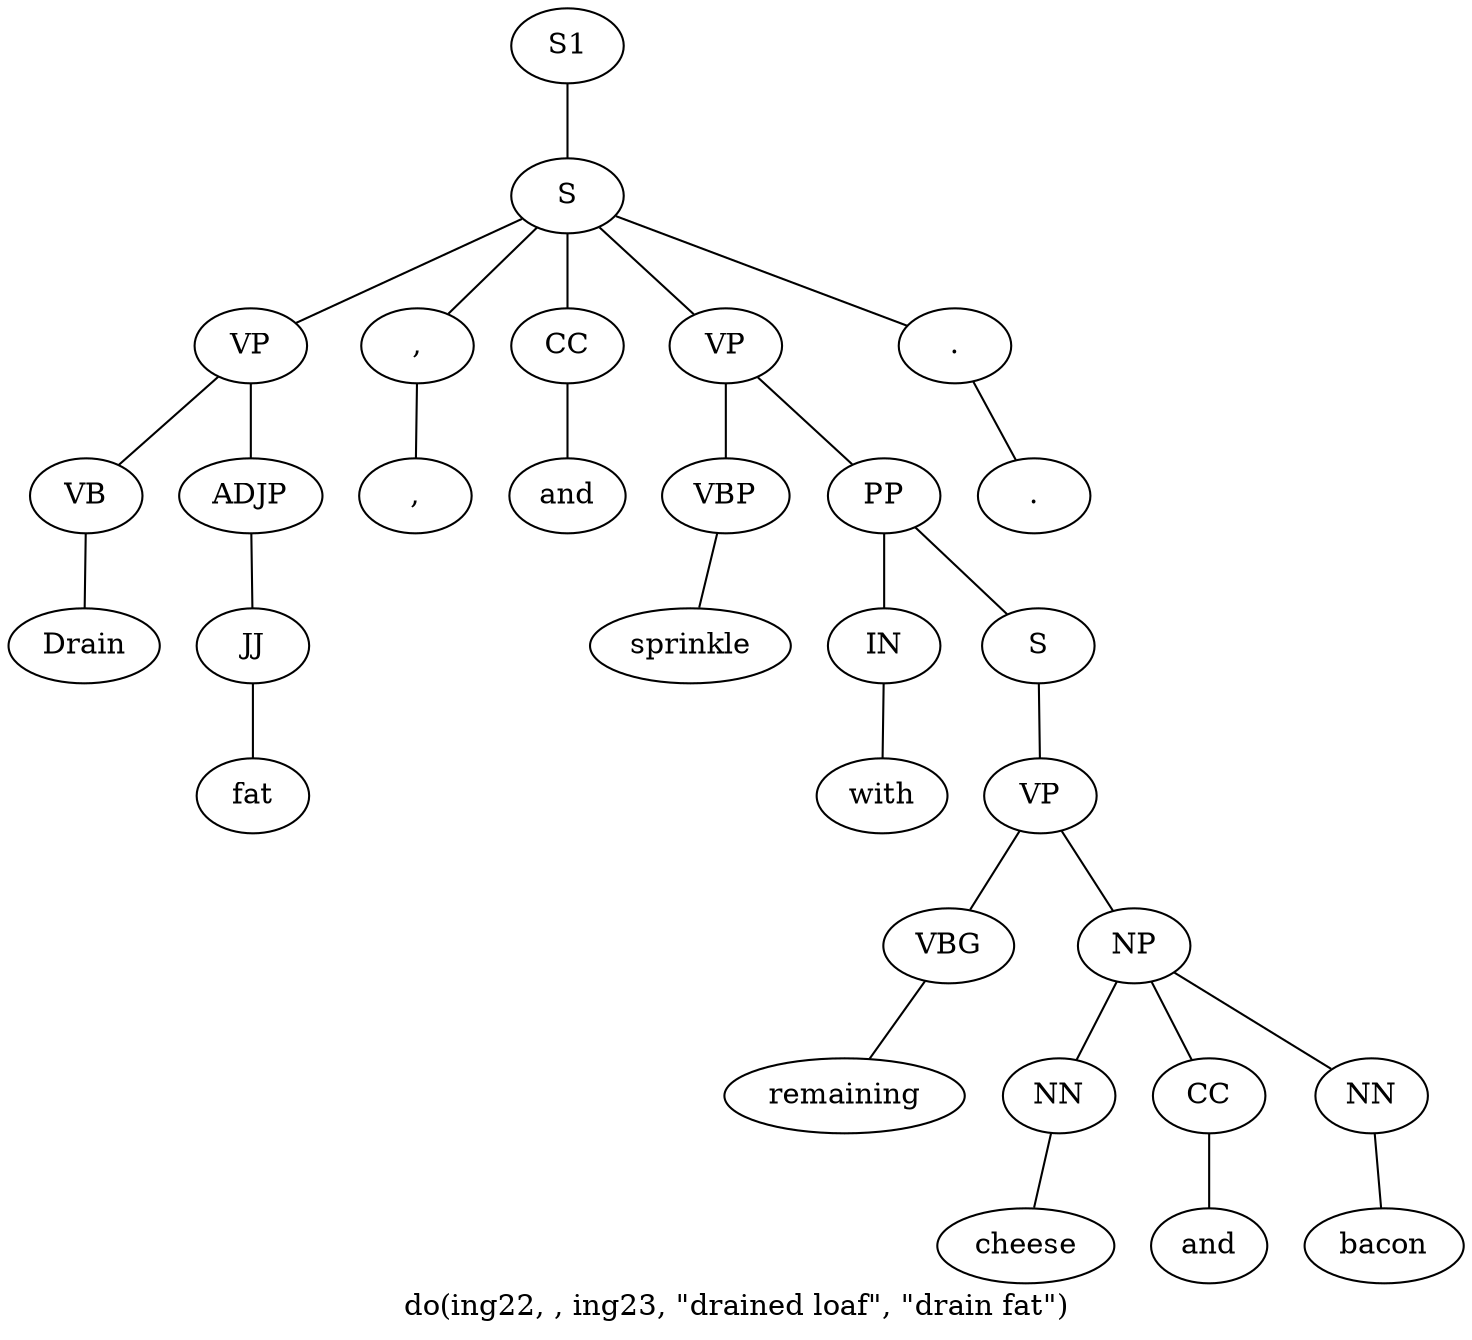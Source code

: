 graph SyntaxGraph {
	label = "do(ing22, , ing23, \"drained loaf\", \"drain fat\")";
	Node0 [label="S1"];
	Node1 [label="S"];
	Node2 [label="VP"];
	Node3 [label="VB"];
	Node4 [label="Drain"];
	Node5 [label="ADJP"];
	Node6 [label="JJ"];
	Node7 [label="fat"];
	Node8 [label=","];
	Node9 [label=","];
	Node10 [label="CC"];
	Node11 [label="and"];
	Node12 [label="VP"];
	Node13 [label="VBP"];
	Node14 [label="sprinkle"];
	Node15 [label="PP"];
	Node16 [label="IN"];
	Node17 [label="with"];
	Node18 [label="S"];
	Node19 [label="VP"];
	Node20 [label="VBG"];
	Node21 [label="remaining"];
	Node22 [label="NP"];
	Node23 [label="NN"];
	Node24 [label="cheese"];
	Node25 [label="CC"];
	Node26 [label="and"];
	Node27 [label="NN"];
	Node28 [label="bacon"];
	Node29 [label="."];
	Node30 [label="."];

	Node0 -- Node1;
	Node1 -- Node2;
	Node1 -- Node8;
	Node1 -- Node10;
	Node1 -- Node12;
	Node1 -- Node29;
	Node2 -- Node3;
	Node2 -- Node5;
	Node3 -- Node4;
	Node5 -- Node6;
	Node6 -- Node7;
	Node8 -- Node9;
	Node10 -- Node11;
	Node12 -- Node13;
	Node12 -- Node15;
	Node13 -- Node14;
	Node15 -- Node16;
	Node15 -- Node18;
	Node16 -- Node17;
	Node18 -- Node19;
	Node19 -- Node20;
	Node19 -- Node22;
	Node20 -- Node21;
	Node22 -- Node23;
	Node22 -- Node25;
	Node22 -- Node27;
	Node23 -- Node24;
	Node25 -- Node26;
	Node27 -- Node28;
	Node29 -- Node30;
}